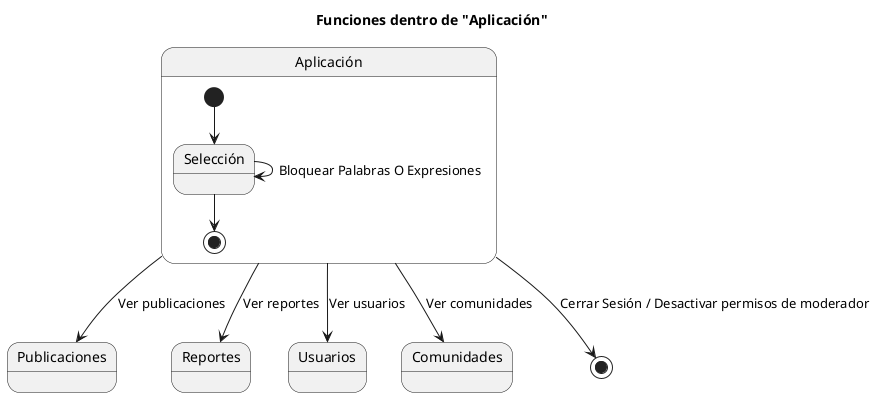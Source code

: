 @startuml
title Funciones dentro de "Aplicación"

state Aplicación {
  [*] --> Selección
  Selección --> Selección : Bloquear Palabras O Expresiones
  

  Selección --> [*]
}

Aplicación --> Publicaciones:Ver publicaciones
Aplicación --> Reportes: Ver reportes
Aplicación --> Usuarios: Ver usuarios
Aplicación --> Comunidades: Ver comunidades
Aplicación --> [*] : Cerrar Sesión / Desactivar permisos de moderador
@enduml
